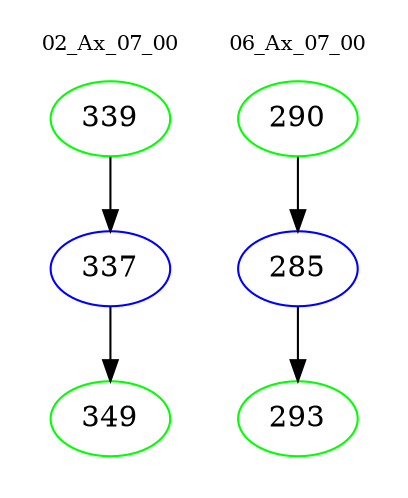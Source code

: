 digraph{
subgraph cluster_0 {
color = white
label = "02_Ax_07_00";
fontsize=10;
T0_339 [label="339", color="green"]
T0_339 -> T0_337 [color="black"]
T0_337 [label="337", color="blue"]
T0_337 -> T0_349 [color="black"]
T0_349 [label="349", color="green"]
}
subgraph cluster_1 {
color = white
label = "06_Ax_07_00";
fontsize=10;
T1_290 [label="290", color="green"]
T1_290 -> T1_285 [color="black"]
T1_285 [label="285", color="blue"]
T1_285 -> T1_293 [color="black"]
T1_293 [label="293", color="green"]
}
}
